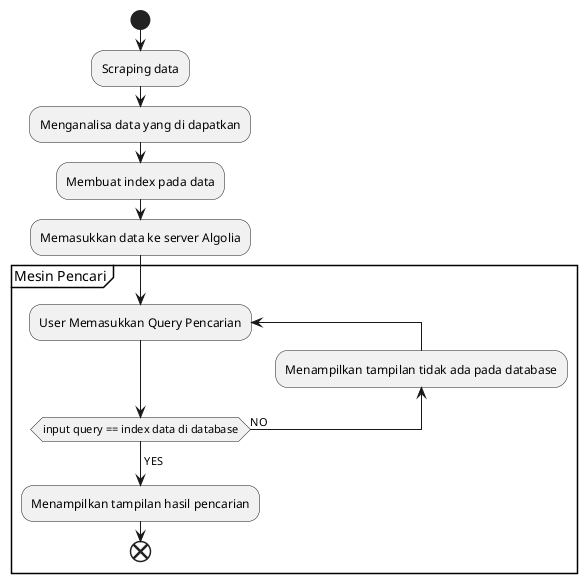 @startuml "KP Flowchart"
start
    :Scraping data;
    :Menganalisa data yang di dapatkan;
    :Membuat index pada data;
    :Memasukkan data ke server Algolia;
    partition "Mesin Pencari"
    repeat :User Memasukkan Query Pencarian;
    backward :Menampilkan tampilan tidak ada pada database;
    repeat while (input query == index data di database) is (NO)
    ->YES;
    :Menampilkan tampilan hasil pencarian;
end
@enduml